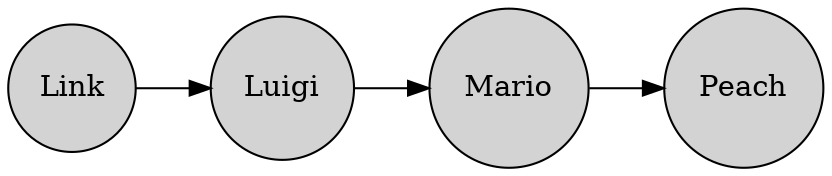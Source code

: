 digraph GraficaINORDEN { 
size="9,9" 
rankdir=LR 
node[shape=circle,style=filled]
"Link"[label ="Link"] 
"Luigi"[label ="Luigi"] 
"Mario"[label ="Mario"] 
"Peach"[label ="Peach"] 
"Link"->"Luigi"->"Mario"->"Peach"}